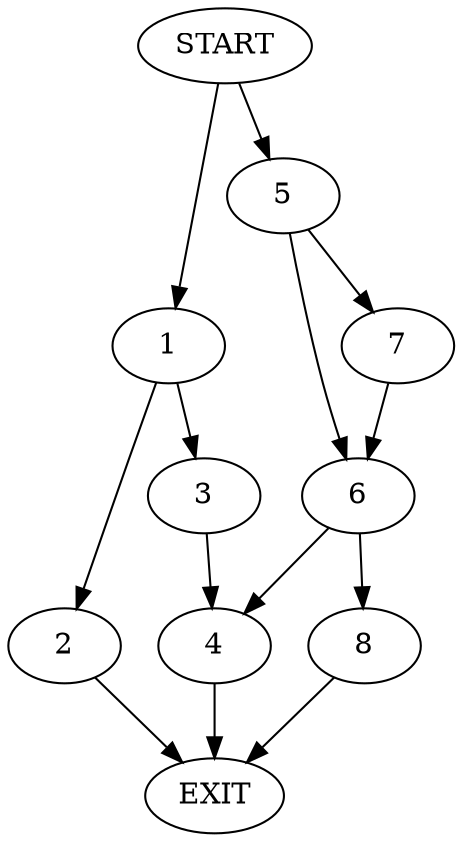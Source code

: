 digraph {
0 [label="START"]
9 [label="EXIT"]
0 -> 1
1 -> 2
1 -> 3
2 -> 9
3 -> 4
4 -> 9
0 -> 5
5 -> 6
5 -> 7
7 -> 6
6 -> 4
6 -> 8
8 -> 9
}
